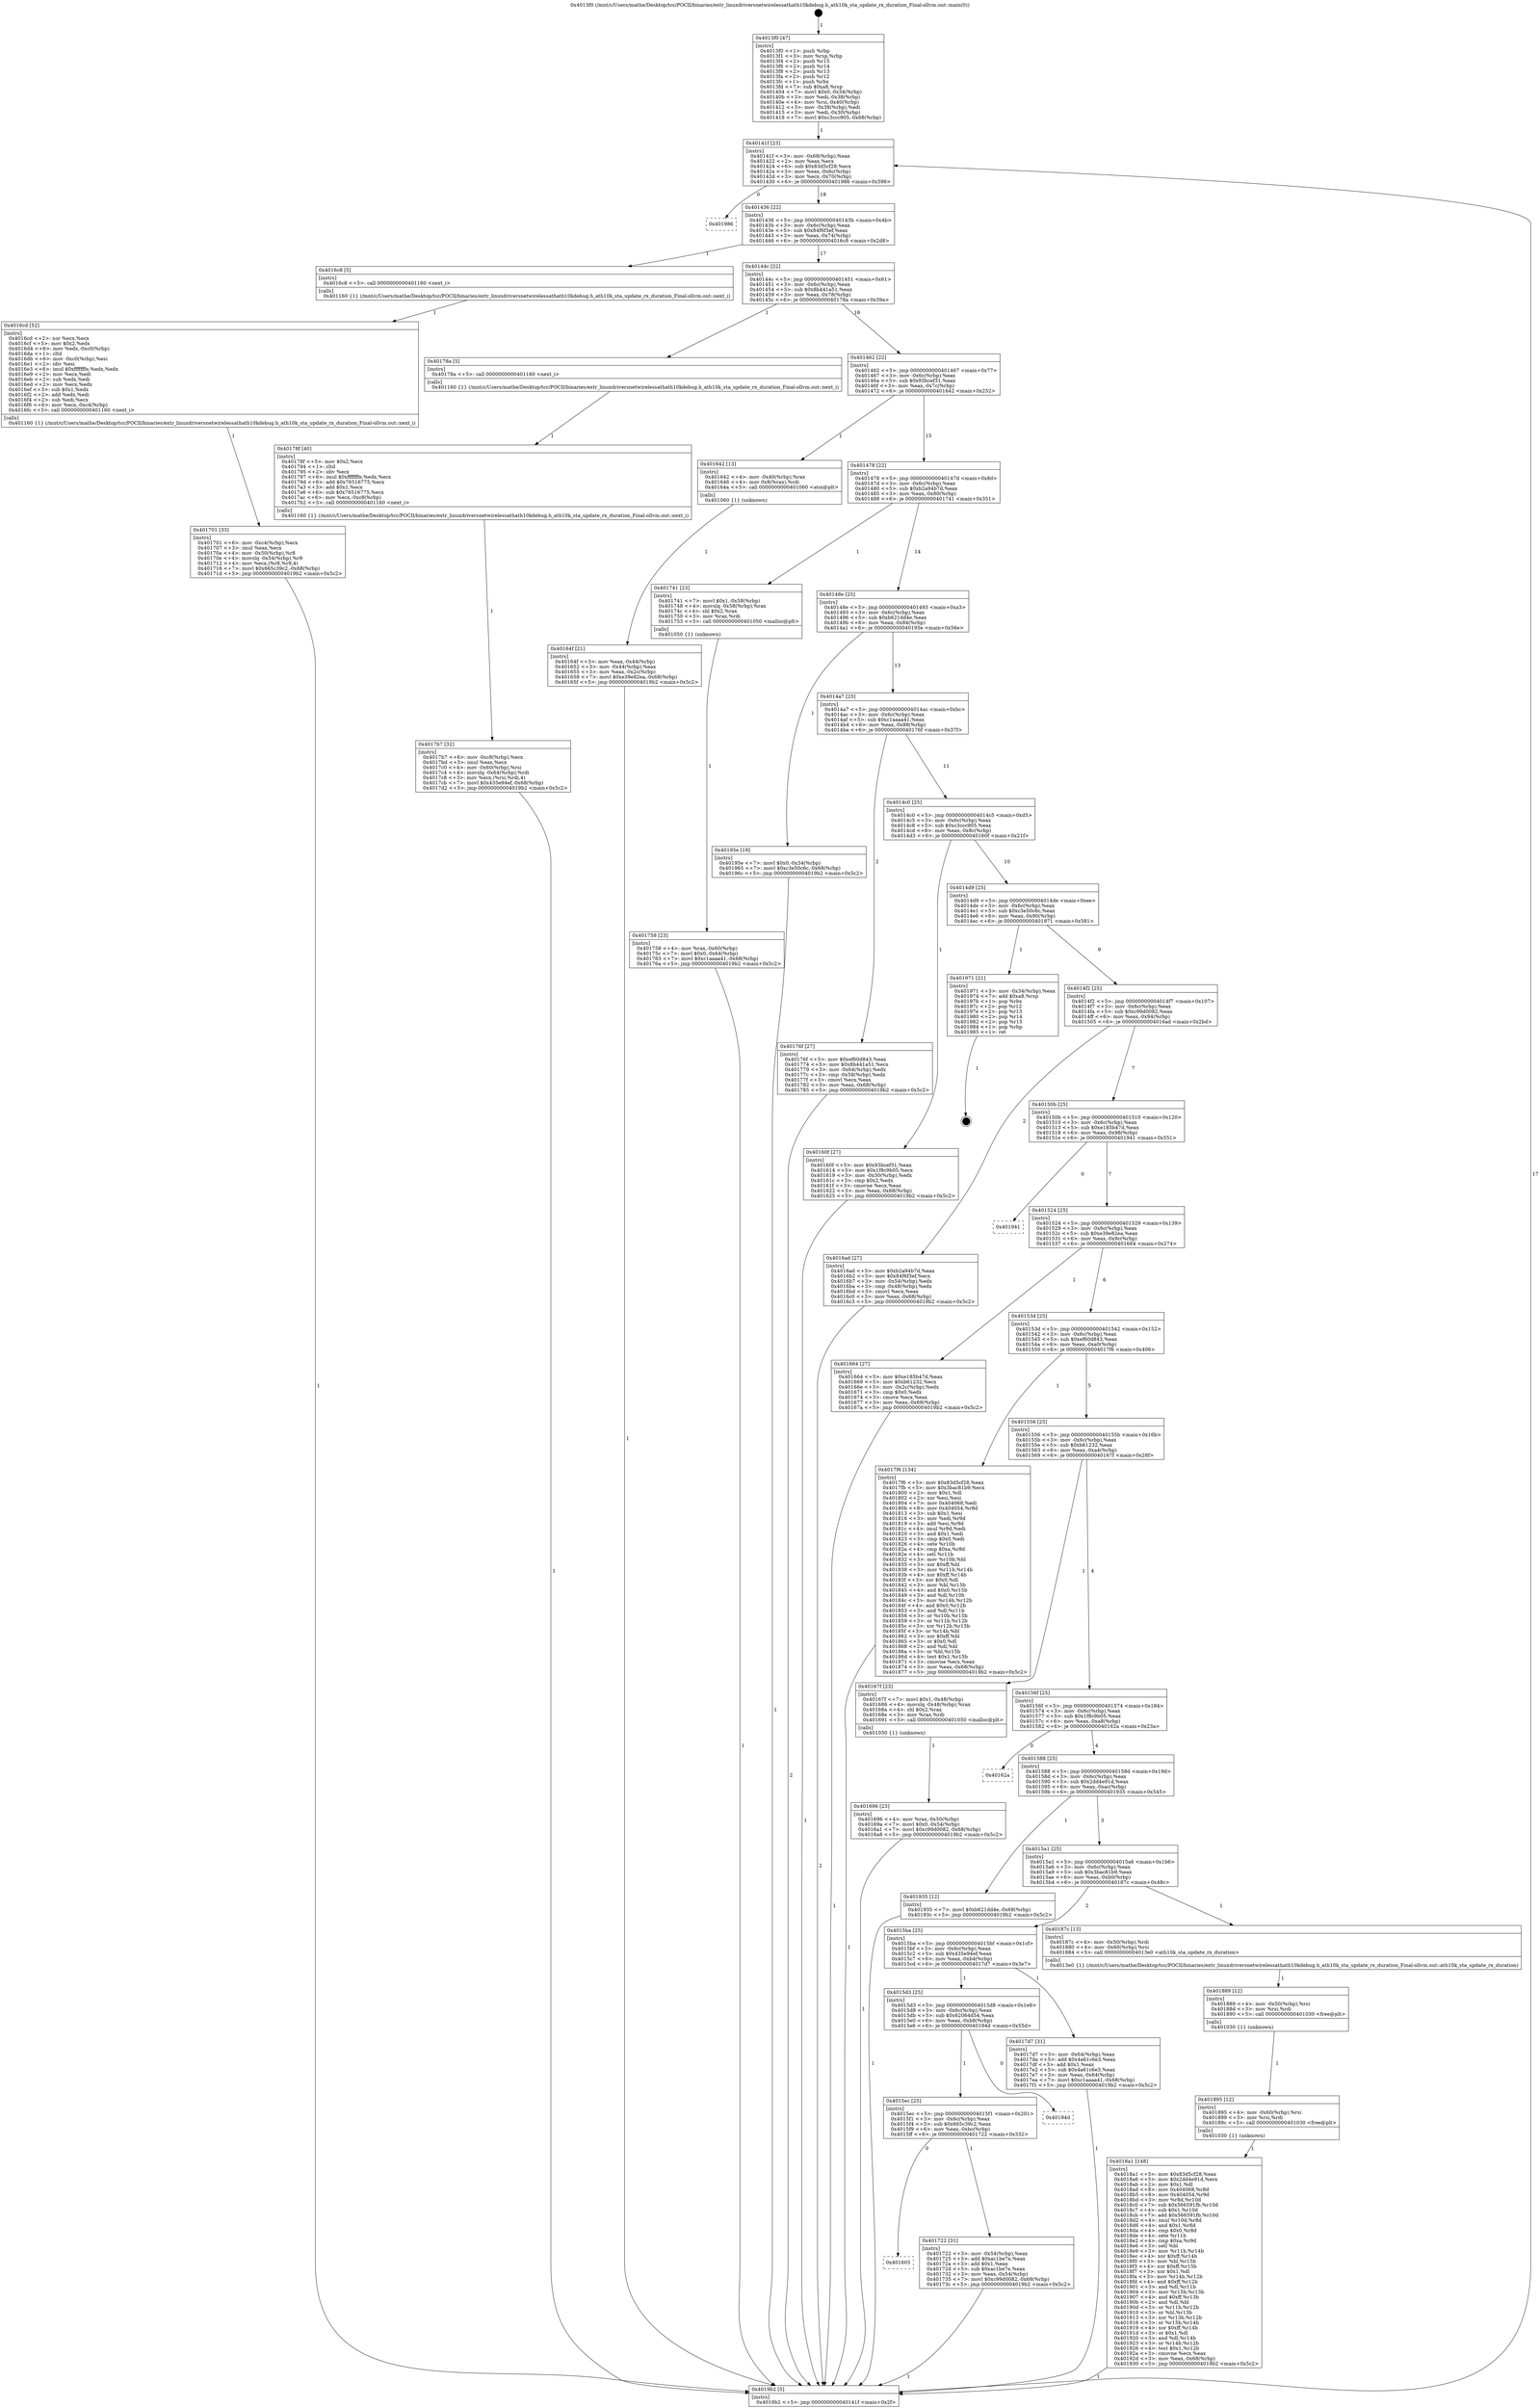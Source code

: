 digraph "0x4013f0" {
  label = "0x4013f0 (/mnt/c/Users/mathe/Desktop/tcc/POCII/binaries/extr_linuxdriversnetwirelessathath10kdebug.h_ath10k_sta_update_rx_duration_Final-ollvm.out::main(0))"
  labelloc = "t"
  node[shape=record]

  Entry [label="",width=0.3,height=0.3,shape=circle,fillcolor=black,style=filled]
  "0x40141f" [label="{
     0x40141f [23]\l
     | [instrs]\l
     &nbsp;&nbsp;0x40141f \<+3\>: mov -0x68(%rbp),%eax\l
     &nbsp;&nbsp;0x401422 \<+2\>: mov %eax,%ecx\l
     &nbsp;&nbsp;0x401424 \<+6\>: sub $0x83d5cf28,%ecx\l
     &nbsp;&nbsp;0x40142a \<+3\>: mov %eax,-0x6c(%rbp)\l
     &nbsp;&nbsp;0x40142d \<+3\>: mov %ecx,-0x70(%rbp)\l
     &nbsp;&nbsp;0x401430 \<+6\>: je 0000000000401986 \<main+0x596\>\l
  }"]
  "0x401986" [label="{
     0x401986\l
  }", style=dashed]
  "0x401436" [label="{
     0x401436 [22]\l
     | [instrs]\l
     &nbsp;&nbsp;0x401436 \<+5\>: jmp 000000000040143b \<main+0x4b\>\l
     &nbsp;&nbsp;0x40143b \<+3\>: mov -0x6c(%rbp),%eax\l
     &nbsp;&nbsp;0x40143e \<+5\>: sub $0x84f6f3ef,%eax\l
     &nbsp;&nbsp;0x401443 \<+3\>: mov %eax,-0x74(%rbp)\l
     &nbsp;&nbsp;0x401446 \<+6\>: je 00000000004016c8 \<main+0x2d8\>\l
  }"]
  Exit [label="",width=0.3,height=0.3,shape=circle,fillcolor=black,style=filled,peripheries=2]
  "0x4016c8" [label="{
     0x4016c8 [5]\l
     | [instrs]\l
     &nbsp;&nbsp;0x4016c8 \<+5\>: call 0000000000401160 \<next_i\>\l
     | [calls]\l
     &nbsp;&nbsp;0x401160 \{1\} (/mnt/c/Users/mathe/Desktop/tcc/POCII/binaries/extr_linuxdriversnetwirelessathath10kdebug.h_ath10k_sta_update_rx_duration_Final-ollvm.out::next_i)\l
  }"]
  "0x40144c" [label="{
     0x40144c [22]\l
     | [instrs]\l
     &nbsp;&nbsp;0x40144c \<+5\>: jmp 0000000000401451 \<main+0x61\>\l
     &nbsp;&nbsp;0x401451 \<+3\>: mov -0x6c(%rbp),%eax\l
     &nbsp;&nbsp;0x401454 \<+5\>: sub $0x8b441a51,%eax\l
     &nbsp;&nbsp;0x401459 \<+3\>: mov %eax,-0x78(%rbp)\l
     &nbsp;&nbsp;0x40145c \<+6\>: je 000000000040178a \<main+0x39a\>\l
  }"]
  "0x4018a1" [label="{
     0x4018a1 [148]\l
     | [instrs]\l
     &nbsp;&nbsp;0x4018a1 \<+5\>: mov $0x83d5cf28,%eax\l
     &nbsp;&nbsp;0x4018a6 \<+5\>: mov $0x2dd4e91d,%ecx\l
     &nbsp;&nbsp;0x4018ab \<+2\>: mov $0x1,%dl\l
     &nbsp;&nbsp;0x4018ad \<+8\>: mov 0x404068,%r8d\l
     &nbsp;&nbsp;0x4018b5 \<+8\>: mov 0x404054,%r9d\l
     &nbsp;&nbsp;0x4018bd \<+3\>: mov %r8d,%r10d\l
     &nbsp;&nbsp;0x4018c0 \<+7\>: sub $0x566591fb,%r10d\l
     &nbsp;&nbsp;0x4018c7 \<+4\>: sub $0x1,%r10d\l
     &nbsp;&nbsp;0x4018cb \<+7\>: add $0x566591fb,%r10d\l
     &nbsp;&nbsp;0x4018d2 \<+4\>: imul %r10d,%r8d\l
     &nbsp;&nbsp;0x4018d6 \<+4\>: and $0x1,%r8d\l
     &nbsp;&nbsp;0x4018da \<+4\>: cmp $0x0,%r8d\l
     &nbsp;&nbsp;0x4018de \<+4\>: sete %r11b\l
     &nbsp;&nbsp;0x4018e2 \<+4\>: cmp $0xa,%r9d\l
     &nbsp;&nbsp;0x4018e6 \<+3\>: setl %bl\l
     &nbsp;&nbsp;0x4018e9 \<+3\>: mov %r11b,%r14b\l
     &nbsp;&nbsp;0x4018ec \<+4\>: xor $0xff,%r14b\l
     &nbsp;&nbsp;0x4018f0 \<+3\>: mov %bl,%r15b\l
     &nbsp;&nbsp;0x4018f3 \<+4\>: xor $0xff,%r15b\l
     &nbsp;&nbsp;0x4018f7 \<+3\>: xor $0x1,%dl\l
     &nbsp;&nbsp;0x4018fa \<+3\>: mov %r14b,%r12b\l
     &nbsp;&nbsp;0x4018fd \<+4\>: and $0xff,%r12b\l
     &nbsp;&nbsp;0x401901 \<+3\>: and %dl,%r11b\l
     &nbsp;&nbsp;0x401904 \<+3\>: mov %r15b,%r13b\l
     &nbsp;&nbsp;0x401907 \<+4\>: and $0xff,%r13b\l
     &nbsp;&nbsp;0x40190b \<+2\>: and %dl,%bl\l
     &nbsp;&nbsp;0x40190d \<+3\>: or %r11b,%r12b\l
     &nbsp;&nbsp;0x401910 \<+3\>: or %bl,%r13b\l
     &nbsp;&nbsp;0x401913 \<+3\>: xor %r13b,%r12b\l
     &nbsp;&nbsp;0x401916 \<+3\>: or %r15b,%r14b\l
     &nbsp;&nbsp;0x401919 \<+4\>: xor $0xff,%r14b\l
     &nbsp;&nbsp;0x40191d \<+3\>: or $0x1,%dl\l
     &nbsp;&nbsp;0x401920 \<+3\>: and %dl,%r14b\l
     &nbsp;&nbsp;0x401923 \<+3\>: or %r14b,%r12b\l
     &nbsp;&nbsp;0x401926 \<+4\>: test $0x1,%r12b\l
     &nbsp;&nbsp;0x40192a \<+3\>: cmovne %ecx,%eax\l
     &nbsp;&nbsp;0x40192d \<+3\>: mov %eax,-0x68(%rbp)\l
     &nbsp;&nbsp;0x401930 \<+5\>: jmp 00000000004019b2 \<main+0x5c2\>\l
  }"]
  "0x40178a" [label="{
     0x40178a [5]\l
     | [instrs]\l
     &nbsp;&nbsp;0x40178a \<+5\>: call 0000000000401160 \<next_i\>\l
     | [calls]\l
     &nbsp;&nbsp;0x401160 \{1\} (/mnt/c/Users/mathe/Desktop/tcc/POCII/binaries/extr_linuxdriversnetwirelessathath10kdebug.h_ath10k_sta_update_rx_duration_Final-ollvm.out::next_i)\l
  }"]
  "0x401462" [label="{
     0x401462 [22]\l
     | [instrs]\l
     &nbsp;&nbsp;0x401462 \<+5\>: jmp 0000000000401467 \<main+0x77\>\l
     &nbsp;&nbsp;0x401467 \<+3\>: mov -0x6c(%rbp),%eax\l
     &nbsp;&nbsp;0x40146a \<+5\>: sub $0x93bcef31,%eax\l
     &nbsp;&nbsp;0x40146f \<+3\>: mov %eax,-0x7c(%rbp)\l
     &nbsp;&nbsp;0x401472 \<+6\>: je 0000000000401642 \<main+0x252\>\l
  }"]
  "0x401895" [label="{
     0x401895 [12]\l
     | [instrs]\l
     &nbsp;&nbsp;0x401895 \<+4\>: mov -0x60(%rbp),%rsi\l
     &nbsp;&nbsp;0x401899 \<+3\>: mov %rsi,%rdi\l
     &nbsp;&nbsp;0x40189c \<+5\>: call 0000000000401030 \<free@plt\>\l
     | [calls]\l
     &nbsp;&nbsp;0x401030 \{1\} (unknown)\l
  }"]
  "0x401642" [label="{
     0x401642 [13]\l
     | [instrs]\l
     &nbsp;&nbsp;0x401642 \<+4\>: mov -0x40(%rbp),%rax\l
     &nbsp;&nbsp;0x401646 \<+4\>: mov 0x8(%rax),%rdi\l
     &nbsp;&nbsp;0x40164a \<+5\>: call 0000000000401060 \<atoi@plt\>\l
     | [calls]\l
     &nbsp;&nbsp;0x401060 \{1\} (unknown)\l
  }"]
  "0x401478" [label="{
     0x401478 [22]\l
     | [instrs]\l
     &nbsp;&nbsp;0x401478 \<+5\>: jmp 000000000040147d \<main+0x8d\>\l
     &nbsp;&nbsp;0x40147d \<+3\>: mov -0x6c(%rbp),%eax\l
     &nbsp;&nbsp;0x401480 \<+5\>: sub $0xb2a94b7d,%eax\l
     &nbsp;&nbsp;0x401485 \<+3\>: mov %eax,-0x80(%rbp)\l
     &nbsp;&nbsp;0x401488 \<+6\>: je 0000000000401741 \<main+0x351\>\l
  }"]
  "0x401889" [label="{
     0x401889 [12]\l
     | [instrs]\l
     &nbsp;&nbsp;0x401889 \<+4\>: mov -0x50(%rbp),%rsi\l
     &nbsp;&nbsp;0x40188d \<+3\>: mov %rsi,%rdi\l
     &nbsp;&nbsp;0x401890 \<+5\>: call 0000000000401030 \<free@plt\>\l
     | [calls]\l
     &nbsp;&nbsp;0x401030 \{1\} (unknown)\l
  }"]
  "0x401741" [label="{
     0x401741 [23]\l
     | [instrs]\l
     &nbsp;&nbsp;0x401741 \<+7\>: movl $0x1,-0x58(%rbp)\l
     &nbsp;&nbsp;0x401748 \<+4\>: movslq -0x58(%rbp),%rax\l
     &nbsp;&nbsp;0x40174c \<+4\>: shl $0x2,%rax\l
     &nbsp;&nbsp;0x401750 \<+3\>: mov %rax,%rdi\l
     &nbsp;&nbsp;0x401753 \<+5\>: call 0000000000401050 \<malloc@plt\>\l
     | [calls]\l
     &nbsp;&nbsp;0x401050 \{1\} (unknown)\l
  }"]
  "0x40148e" [label="{
     0x40148e [25]\l
     | [instrs]\l
     &nbsp;&nbsp;0x40148e \<+5\>: jmp 0000000000401493 \<main+0xa3\>\l
     &nbsp;&nbsp;0x401493 \<+3\>: mov -0x6c(%rbp),%eax\l
     &nbsp;&nbsp;0x401496 \<+5\>: sub $0xb621dd4e,%eax\l
     &nbsp;&nbsp;0x40149b \<+6\>: mov %eax,-0x84(%rbp)\l
     &nbsp;&nbsp;0x4014a1 \<+6\>: je 000000000040195e \<main+0x56e\>\l
  }"]
  "0x4017b7" [label="{
     0x4017b7 [32]\l
     | [instrs]\l
     &nbsp;&nbsp;0x4017b7 \<+6\>: mov -0xc8(%rbp),%ecx\l
     &nbsp;&nbsp;0x4017bd \<+3\>: imul %eax,%ecx\l
     &nbsp;&nbsp;0x4017c0 \<+4\>: mov -0x60(%rbp),%rsi\l
     &nbsp;&nbsp;0x4017c4 \<+4\>: movslq -0x64(%rbp),%rdi\l
     &nbsp;&nbsp;0x4017c8 \<+3\>: mov %ecx,(%rsi,%rdi,4)\l
     &nbsp;&nbsp;0x4017cb \<+7\>: movl $0x435e94ef,-0x68(%rbp)\l
     &nbsp;&nbsp;0x4017d2 \<+5\>: jmp 00000000004019b2 \<main+0x5c2\>\l
  }"]
  "0x40195e" [label="{
     0x40195e [19]\l
     | [instrs]\l
     &nbsp;&nbsp;0x40195e \<+7\>: movl $0x0,-0x34(%rbp)\l
     &nbsp;&nbsp;0x401965 \<+7\>: movl $0xc3e50c6c,-0x68(%rbp)\l
     &nbsp;&nbsp;0x40196c \<+5\>: jmp 00000000004019b2 \<main+0x5c2\>\l
  }"]
  "0x4014a7" [label="{
     0x4014a7 [25]\l
     | [instrs]\l
     &nbsp;&nbsp;0x4014a7 \<+5\>: jmp 00000000004014ac \<main+0xbc\>\l
     &nbsp;&nbsp;0x4014ac \<+3\>: mov -0x6c(%rbp),%eax\l
     &nbsp;&nbsp;0x4014af \<+5\>: sub $0xc1aaaa41,%eax\l
     &nbsp;&nbsp;0x4014b4 \<+6\>: mov %eax,-0x88(%rbp)\l
     &nbsp;&nbsp;0x4014ba \<+6\>: je 000000000040176f \<main+0x37f\>\l
  }"]
  "0x40178f" [label="{
     0x40178f [40]\l
     | [instrs]\l
     &nbsp;&nbsp;0x40178f \<+5\>: mov $0x2,%ecx\l
     &nbsp;&nbsp;0x401794 \<+1\>: cltd\l
     &nbsp;&nbsp;0x401795 \<+2\>: idiv %ecx\l
     &nbsp;&nbsp;0x401797 \<+6\>: imul $0xfffffffe,%edx,%ecx\l
     &nbsp;&nbsp;0x40179d \<+6\>: add $0x76516775,%ecx\l
     &nbsp;&nbsp;0x4017a3 \<+3\>: add $0x1,%ecx\l
     &nbsp;&nbsp;0x4017a6 \<+6\>: sub $0x76516775,%ecx\l
     &nbsp;&nbsp;0x4017ac \<+6\>: mov %ecx,-0xc8(%rbp)\l
     &nbsp;&nbsp;0x4017b2 \<+5\>: call 0000000000401160 \<next_i\>\l
     | [calls]\l
     &nbsp;&nbsp;0x401160 \{1\} (/mnt/c/Users/mathe/Desktop/tcc/POCII/binaries/extr_linuxdriversnetwirelessathath10kdebug.h_ath10k_sta_update_rx_duration_Final-ollvm.out::next_i)\l
  }"]
  "0x40176f" [label="{
     0x40176f [27]\l
     | [instrs]\l
     &nbsp;&nbsp;0x40176f \<+5\>: mov $0xef60d843,%eax\l
     &nbsp;&nbsp;0x401774 \<+5\>: mov $0x8b441a51,%ecx\l
     &nbsp;&nbsp;0x401779 \<+3\>: mov -0x64(%rbp),%edx\l
     &nbsp;&nbsp;0x40177c \<+3\>: cmp -0x58(%rbp),%edx\l
     &nbsp;&nbsp;0x40177f \<+3\>: cmovl %ecx,%eax\l
     &nbsp;&nbsp;0x401782 \<+3\>: mov %eax,-0x68(%rbp)\l
     &nbsp;&nbsp;0x401785 \<+5\>: jmp 00000000004019b2 \<main+0x5c2\>\l
  }"]
  "0x4014c0" [label="{
     0x4014c0 [25]\l
     | [instrs]\l
     &nbsp;&nbsp;0x4014c0 \<+5\>: jmp 00000000004014c5 \<main+0xd5\>\l
     &nbsp;&nbsp;0x4014c5 \<+3\>: mov -0x6c(%rbp),%eax\l
     &nbsp;&nbsp;0x4014c8 \<+5\>: sub $0xc3ccc905,%eax\l
     &nbsp;&nbsp;0x4014cd \<+6\>: mov %eax,-0x8c(%rbp)\l
     &nbsp;&nbsp;0x4014d3 \<+6\>: je 000000000040160f \<main+0x21f\>\l
  }"]
  "0x401758" [label="{
     0x401758 [23]\l
     | [instrs]\l
     &nbsp;&nbsp;0x401758 \<+4\>: mov %rax,-0x60(%rbp)\l
     &nbsp;&nbsp;0x40175c \<+7\>: movl $0x0,-0x64(%rbp)\l
     &nbsp;&nbsp;0x401763 \<+7\>: movl $0xc1aaaa41,-0x68(%rbp)\l
     &nbsp;&nbsp;0x40176a \<+5\>: jmp 00000000004019b2 \<main+0x5c2\>\l
  }"]
  "0x40160f" [label="{
     0x40160f [27]\l
     | [instrs]\l
     &nbsp;&nbsp;0x40160f \<+5\>: mov $0x93bcef31,%eax\l
     &nbsp;&nbsp;0x401614 \<+5\>: mov $0x1f8c9b05,%ecx\l
     &nbsp;&nbsp;0x401619 \<+3\>: mov -0x30(%rbp),%edx\l
     &nbsp;&nbsp;0x40161c \<+3\>: cmp $0x2,%edx\l
     &nbsp;&nbsp;0x40161f \<+3\>: cmovne %ecx,%eax\l
     &nbsp;&nbsp;0x401622 \<+3\>: mov %eax,-0x68(%rbp)\l
     &nbsp;&nbsp;0x401625 \<+5\>: jmp 00000000004019b2 \<main+0x5c2\>\l
  }"]
  "0x4014d9" [label="{
     0x4014d9 [25]\l
     | [instrs]\l
     &nbsp;&nbsp;0x4014d9 \<+5\>: jmp 00000000004014de \<main+0xee\>\l
     &nbsp;&nbsp;0x4014de \<+3\>: mov -0x6c(%rbp),%eax\l
     &nbsp;&nbsp;0x4014e1 \<+5\>: sub $0xc3e50c6c,%eax\l
     &nbsp;&nbsp;0x4014e6 \<+6\>: mov %eax,-0x90(%rbp)\l
     &nbsp;&nbsp;0x4014ec \<+6\>: je 0000000000401971 \<main+0x581\>\l
  }"]
  "0x4019b2" [label="{
     0x4019b2 [5]\l
     | [instrs]\l
     &nbsp;&nbsp;0x4019b2 \<+5\>: jmp 000000000040141f \<main+0x2f\>\l
  }"]
  "0x4013f0" [label="{
     0x4013f0 [47]\l
     | [instrs]\l
     &nbsp;&nbsp;0x4013f0 \<+1\>: push %rbp\l
     &nbsp;&nbsp;0x4013f1 \<+3\>: mov %rsp,%rbp\l
     &nbsp;&nbsp;0x4013f4 \<+2\>: push %r15\l
     &nbsp;&nbsp;0x4013f6 \<+2\>: push %r14\l
     &nbsp;&nbsp;0x4013f8 \<+2\>: push %r13\l
     &nbsp;&nbsp;0x4013fa \<+2\>: push %r12\l
     &nbsp;&nbsp;0x4013fc \<+1\>: push %rbx\l
     &nbsp;&nbsp;0x4013fd \<+7\>: sub $0xa8,%rsp\l
     &nbsp;&nbsp;0x401404 \<+7\>: movl $0x0,-0x34(%rbp)\l
     &nbsp;&nbsp;0x40140b \<+3\>: mov %edi,-0x38(%rbp)\l
     &nbsp;&nbsp;0x40140e \<+4\>: mov %rsi,-0x40(%rbp)\l
     &nbsp;&nbsp;0x401412 \<+3\>: mov -0x38(%rbp),%edi\l
     &nbsp;&nbsp;0x401415 \<+3\>: mov %edi,-0x30(%rbp)\l
     &nbsp;&nbsp;0x401418 \<+7\>: movl $0xc3ccc905,-0x68(%rbp)\l
  }"]
  "0x40164f" [label="{
     0x40164f [21]\l
     | [instrs]\l
     &nbsp;&nbsp;0x40164f \<+3\>: mov %eax,-0x44(%rbp)\l
     &nbsp;&nbsp;0x401652 \<+3\>: mov -0x44(%rbp),%eax\l
     &nbsp;&nbsp;0x401655 \<+3\>: mov %eax,-0x2c(%rbp)\l
     &nbsp;&nbsp;0x401658 \<+7\>: movl $0xe39e82ea,-0x68(%rbp)\l
     &nbsp;&nbsp;0x40165f \<+5\>: jmp 00000000004019b2 \<main+0x5c2\>\l
  }"]
  "0x401605" [label="{
     0x401605\l
  }", style=dashed]
  "0x401971" [label="{
     0x401971 [21]\l
     | [instrs]\l
     &nbsp;&nbsp;0x401971 \<+3\>: mov -0x34(%rbp),%eax\l
     &nbsp;&nbsp;0x401974 \<+7\>: add $0xa8,%rsp\l
     &nbsp;&nbsp;0x40197b \<+1\>: pop %rbx\l
     &nbsp;&nbsp;0x40197c \<+2\>: pop %r12\l
     &nbsp;&nbsp;0x40197e \<+2\>: pop %r13\l
     &nbsp;&nbsp;0x401980 \<+2\>: pop %r14\l
     &nbsp;&nbsp;0x401982 \<+2\>: pop %r15\l
     &nbsp;&nbsp;0x401984 \<+1\>: pop %rbp\l
     &nbsp;&nbsp;0x401985 \<+1\>: ret\l
  }"]
  "0x4014f2" [label="{
     0x4014f2 [25]\l
     | [instrs]\l
     &nbsp;&nbsp;0x4014f2 \<+5\>: jmp 00000000004014f7 \<main+0x107\>\l
     &nbsp;&nbsp;0x4014f7 \<+3\>: mov -0x6c(%rbp),%eax\l
     &nbsp;&nbsp;0x4014fa \<+5\>: sub $0xc99d0082,%eax\l
     &nbsp;&nbsp;0x4014ff \<+6\>: mov %eax,-0x94(%rbp)\l
     &nbsp;&nbsp;0x401505 \<+6\>: je 00000000004016ad \<main+0x2bd\>\l
  }"]
  "0x401722" [label="{
     0x401722 [31]\l
     | [instrs]\l
     &nbsp;&nbsp;0x401722 \<+3\>: mov -0x54(%rbp),%eax\l
     &nbsp;&nbsp;0x401725 \<+5\>: add $0xac1be7e,%eax\l
     &nbsp;&nbsp;0x40172a \<+3\>: add $0x1,%eax\l
     &nbsp;&nbsp;0x40172d \<+5\>: sub $0xac1be7e,%eax\l
     &nbsp;&nbsp;0x401732 \<+3\>: mov %eax,-0x54(%rbp)\l
     &nbsp;&nbsp;0x401735 \<+7\>: movl $0xc99d0082,-0x68(%rbp)\l
     &nbsp;&nbsp;0x40173c \<+5\>: jmp 00000000004019b2 \<main+0x5c2\>\l
  }"]
  "0x4016ad" [label="{
     0x4016ad [27]\l
     | [instrs]\l
     &nbsp;&nbsp;0x4016ad \<+5\>: mov $0xb2a94b7d,%eax\l
     &nbsp;&nbsp;0x4016b2 \<+5\>: mov $0x84f6f3ef,%ecx\l
     &nbsp;&nbsp;0x4016b7 \<+3\>: mov -0x54(%rbp),%edx\l
     &nbsp;&nbsp;0x4016ba \<+3\>: cmp -0x48(%rbp),%edx\l
     &nbsp;&nbsp;0x4016bd \<+3\>: cmovl %ecx,%eax\l
     &nbsp;&nbsp;0x4016c0 \<+3\>: mov %eax,-0x68(%rbp)\l
     &nbsp;&nbsp;0x4016c3 \<+5\>: jmp 00000000004019b2 \<main+0x5c2\>\l
  }"]
  "0x40150b" [label="{
     0x40150b [25]\l
     | [instrs]\l
     &nbsp;&nbsp;0x40150b \<+5\>: jmp 0000000000401510 \<main+0x120\>\l
     &nbsp;&nbsp;0x401510 \<+3\>: mov -0x6c(%rbp),%eax\l
     &nbsp;&nbsp;0x401513 \<+5\>: sub $0xe185b47d,%eax\l
     &nbsp;&nbsp;0x401518 \<+6\>: mov %eax,-0x98(%rbp)\l
     &nbsp;&nbsp;0x40151e \<+6\>: je 0000000000401941 \<main+0x551\>\l
  }"]
  "0x4015ec" [label="{
     0x4015ec [25]\l
     | [instrs]\l
     &nbsp;&nbsp;0x4015ec \<+5\>: jmp 00000000004015f1 \<main+0x201\>\l
     &nbsp;&nbsp;0x4015f1 \<+3\>: mov -0x6c(%rbp),%eax\l
     &nbsp;&nbsp;0x4015f4 \<+5\>: sub $0x665c39c2,%eax\l
     &nbsp;&nbsp;0x4015f9 \<+6\>: mov %eax,-0xbc(%rbp)\l
     &nbsp;&nbsp;0x4015ff \<+6\>: je 0000000000401722 \<main+0x332\>\l
  }"]
  "0x401941" [label="{
     0x401941\l
  }", style=dashed]
  "0x401524" [label="{
     0x401524 [25]\l
     | [instrs]\l
     &nbsp;&nbsp;0x401524 \<+5\>: jmp 0000000000401529 \<main+0x139\>\l
     &nbsp;&nbsp;0x401529 \<+3\>: mov -0x6c(%rbp),%eax\l
     &nbsp;&nbsp;0x40152c \<+5\>: sub $0xe39e82ea,%eax\l
     &nbsp;&nbsp;0x401531 \<+6\>: mov %eax,-0x9c(%rbp)\l
     &nbsp;&nbsp;0x401537 \<+6\>: je 0000000000401664 \<main+0x274\>\l
  }"]
  "0x40194d" [label="{
     0x40194d\l
  }", style=dashed]
  "0x401664" [label="{
     0x401664 [27]\l
     | [instrs]\l
     &nbsp;&nbsp;0x401664 \<+5\>: mov $0xe185b47d,%eax\l
     &nbsp;&nbsp;0x401669 \<+5\>: mov $0xb61232,%ecx\l
     &nbsp;&nbsp;0x40166e \<+3\>: mov -0x2c(%rbp),%edx\l
     &nbsp;&nbsp;0x401671 \<+3\>: cmp $0x0,%edx\l
     &nbsp;&nbsp;0x401674 \<+3\>: cmove %ecx,%eax\l
     &nbsp;&nbsp;0x401677 \<+3\>: mov %eax,-0x68(%rbp)\l
     &nbsp;&nbsp;0x40167a \<+5\>: jmp 00000000004019b2 \<main+0x5c2\>\l
  }"]
  "0x40153d" [label="{
     0x40153d [25]\l
     | [instrs]\l
     &nbsp;&nbsp;0x40153d \<+5\>: jmp 0000000000401542 \<main+0x152\>\l
     &nbsp;&nbsp;0x401542 \<+3\>: mov -0x6c(%rbp),%eax\l
     &nbsp;&nbsp;0x401545 \<+5\>: sub $0xef60d843,%eax\l
     &nbsp;&nbsp;0x40154a \<+6\>: mov %eax,-0xa0(%rbp)\l
     &nbsp;&nbsp;0x401550 \<+6\>: je 00000000004017f6 \<main+0x406\>\l
  }"]
  "0x4015d3" [label="{
     0x4015d3 [25]\l
     | [instrs]\l
     &nbsp;&nbsp;0x4015d3 \<+5\>: jmp 00000000004015d8 \<main+0x1e8\>\l
     &nbsp;&nbsp;0x4015d8 \<+3\>: mov -0x6c(%rbp),%eax\l
     &nbsp;&nbsp;0x4015db \<+5\>: sub $0x62064d54,%eax\l
     &nbsp;&nbsp;0x4015e0 \<+6\>: mov %eax,-0xb8(%rbp)\l
     &nbsp;&nbsp;0x4015e6 \<+6\>: je 000000000040194d \<main+0x55d\>\l
  }"]
  "0x4017f6" [label="{
     0x4017f6 [134]\l
     | [instrs]\l
     &nbsp;&nbsp;0x4017f6 \<+5\>: mov $0x83d5cf28,%eax\l
     &nbsp;&nbsp;0x4017fb \<+5\>: mov $0x3bac81b9,%ecx\l
     &nbsp;&nbsp;0x401800 \<+2\>: mov $0x1,%dl\l
     &nbsp;&nbsp;0x401802 \<+2\>: xor %esi,%esi\l
     &nbsp;&nbsp;0x401804 \<+7\>: mov 0x404068,%edi\l
     &nbsp;&nbsp;0x40180b \<+8\>: mov 0x404054,%r8d\l
     &nbsp;&nbsp;0x401813 \<+3\>: sub $0x1,%esi\l
     &nbsp;&nbsp;0x401816 \<+3\>: mov %edi,%r9d\l
     &nbsp;&nbsp;0x401819 \<+3\>: add %esi,%r9d\l
     &nbsp;&nbsp;0x40181c \<+4\>: imul %r9d,%edi\l
     &nbsp;&nbsp;0x401820 \<+3\>: and $0x1,%edi\l
     &nbsp;&nbsp;0x401823 \<+3\>: cmp $0x0,%edi\l
     &nbsp;&nbsp;0x401826 \<+4\>: sete %r10b\l
     &nbsp;&nbsp;0x40182a \<+4\>: cmp $0xa,%r8d\l
     &nbsp;&nbsp;0x40182e \<+4\>: setl %r11b\l
     &nbsp;&nbsp;0x401832 \<+3\>: mov %r10b,%bl\l
     &nbsp;&nbsp;0x401835 \<+3\>: xor $0xff,%bl\l
     &nbsp;&nbsp;0x401838 \<+3\>: mov %r11b,%r14b\l
     &nbsp;&nbsp;0x40183b \<+4\>: xor $0xff,%r14b\l
     &nbsp;&nbsp;0x40183f \<+3\>: xor $0x0,%dl\l
     &nbsp;&nbsp;0x401842 \<+3\>: mov %bl,%r15b\l
     &nbsp;&nbsp;0x401845 \<+4\>: and $0x0,%r15b\l
     &nbsp;&nbsp;0x401849 \<+3\>: and %dl,%r10b\l
     &nbsp;&nbsp;0x40184c \<+3\>: mov %r14b,%r12b\l
     &nbsp;&nbsp;0x40184f \<+4\>: and $0x0,%r12b\l
     &nbsp;&nbsp;0x401853 \<+3\>: and %dl,%r11b\l
     &nbsp;&nbsp;0x401856 \<+3\>: or %r10b,%r15b\l
     &nbsp;&nbsp;0x401859 \<+3\>: or %r11b,%r12b\l
     &nbsp;&nbsp;0x40185c \<+3\>: xor %r12b,%r15b\l
     &nbsp;&nbsp;0x40185f \<+3\>: or %r14b,%bl\l
     &nbsp;&nbsp;0x401862 \<+3\>: xor $0xff,%bl\l
     &nbsp;&nbsp;0x401865 \<+3\>: or $0x0,%dl\l
     &nbsp;&nbsp;0x401868 \<+2\>: and %dl,%bl\l
     &nbsp;&nbsp;0x40186a \<+3\>: or %bl,%r15b\l
     &nbsp;&nbsp;0x40186d \<+4\>: test $0x1,%r15b\l
     &nbsp;&nbsp;0x401871 \<+3\>: cmovne %ecx,%eax\l
     &nbsp;&nbsp;0x401874 \<+3\>: mov %eax,-0x68(%rbp)\l
     &nbsp;&nbsp;0x401877 \<+5\>: jmp 00000000004019b2 \<main+0x5c2\>\l
  }"]
  "0x401556" [label="{
     0x401556 [25]\l
     | [instrs]\l
     &nbsp;&nbsp;0x401556 \<+5\>: jmp 000000000040155b \<main+0x16b\>\l
     &nbsp;&nbsp;0x40155b \<+3\>: mov -0x6c(%rbp),%eax\l
     &nbsp;&nbsp;0x40155e \<+5\>: sub $0xb61232,%eax\l
     &nbsp;&nbsp;0x401563 \<+6\>: mov %eax,-0xa4(%rbp)\l
     &nbsp;&nbsp;0x401569 \<+6\>: je 000000000040167f \<main+0x28f\>\l
  }"]
  "0x4017d7" [label="{
     0x4017d7 [31]\l
     | [instrs]\l
     &nbsp;&nbsp;0x4017d7 \<+3\>: mov -0x64(%rbp),%eax\l
     &nbsp;&nbsp;0x4017da \<+5\>: add $0x4a61c6e3,%eax\l
     &nbsp;&nbsp;0x4017df \<+3\>: add $0x1,%eax\l
     &nbsp;&nbsp;0x4017e2 \<+5\>: sub $0x4a61c6e3,%eax\l
     &nbsp;&nbsp;0x4017e7 \<+3\>: mov %eax,-0x64(%rbp)\l
     &nbsp;&nbsp;0x4017ea \<+7\>: movl $0xc1aaaa41,-0x68(%rbp)\l
     &nbsp;&nbsp;0x4017f1 \<+5\>: jmp 00000000004019b2 \<main+0x5c2\>\l
  }"]
  "0x40167f" [label="{
     0x40167f [23]\l
     | [instrs]\l
     &nbsp;&nbsp;0x40167f \<+7\>: movl $0x1,-0x48(%rbp)\l
     &nbsp;&nbsp;0x401686 \<+4\>: movslq -0x48(%rbp),%rax\l
     &nbsp;&nbsp;0x40168a \<+4\>: shl $0x2,%rax\l
     &nbsp;&nbsp;0x40168e \<+3\>: mov %rax,%rdi\l
     &nbsp;&nbsp;0x401691 \<+5\>: call 0000000000401050 \<malloc@plt\>\l
     | [calls]\l
     &nbsp;&nbsp;0x401050 \{1\} (unknown)\l
  }"]
  "0x40156f" [label="{
     0x40156f [25]\l
     | [instrs]\l
     &nbsp;&nbsp;0x40156f \<+5\>: jmp 0000000000401574 \<main+0x184\>\l
     &nbsp;&nbsp;0x401574 \<+3\>: mov -0x6c(%rbp),%eax\l
     &nbsp;&nbsp;0x401577 \<+5\>: sub $0x1f8c9b05,%eax\l
     &nbsp;&nbsp;0x40157c \<+6\>: mov %eax,-0xa8(%rbp)\l
     &nbsp;&nbsp;0x401582 \<+6\>: je 000000000040162a \<main+0x23a\>\l
  }"]
  "0x401696" [label="{
     0x401696 [23]\l
     | [instrs]\l
     &nbsp;&nbsp;0x401696 \<+4\>: mov %rax,-0x50(%rbp)\l
     &nbsp;&nbsp;0x40169a \<+7\>: movl $0x0,-0x54(%rbp)\l
     &nbsp;&nbsp;0x4016a1 \<+7\>: movl $0xc99d0082,-0x68(%rbp)\l
     &nbsp;&nbsp;0x4016a8 \<+5\>: jmp 00000000004019b2 \<main+0x5c2\>\l
  }"]
  "0x4016cd" [label="{
     0x4016cd [52]\l
     | [instrs]\l
     &nbsp;&nbsp;0x4016cd \<+2\>: xor %ecx,%ecx\l
     &nbsp;&nbsp;0x4016cf \<+5\>: mov $0x2,%edx\l
     &nbsp;&nbsp;0x4016d4 \<+6\>: mov %edx,-0xc0(%rbp)\l
     &nbsp;&nbsp;0x4016da \<+1\>: cltd\l
     &nbsp;&nbsp;0x4016db \<+6\>: mov -0xc0(%rbp),%esi\l
     &nbsp;&nbsp;0x4016e1 \<+2\>: idiv %esi\l
     &nbsp;&nbsp;0x4016e3 \<+6\>: imul $0xfffffffe,%edx,%edx\l
     &nbsp;&nbsp;0x4016e9 \<+2\>: mov %ecx,%edi\l
     &nbsp;&nbsp;0x4016eb \<+2\>: sub %edx,%edi\l
     &nbsp;&nbsp;0x4016ed \<+2\>: mov %ecx,%edx\l
     &nbsp;&nbsp;0x4016ef \<+3\>: sub $0x1,%edx\l
     &nbsp;&nbsp;0x4016f2 \<+2\>: add %edx,%edi\l
     &nbsp;&nbsp;0x4016f4 \<+2\>: sub %edi,%ecx\l
     &nbsp;&nbsp;0x4016f6 \<+6\>: mov %ecx,-0xc4(%rbp)\l
     &nbsp;&nbsp;0x4016fc \<+5\>: call 0000000000401160 \<next_i\>\l
     | [calls]\l
     &nbsp;&nbsp;0x401160 \{1\} (/mnt/c/Users/mathe/Desktop/tcc/POCII/binaries/extr_linuxdriversnetwirelessathath10kdebug.h_ath10k_sta_update_rx_duration_Final-ollvm.out::next_i)\l
  }"]
  "0x401701" [label="{
     0x401701 [33]\l
     | [instrs]\l
     &nbsp;&nbsp;0x401701 \<+6\>: mov -0xc4(%rbp),%ecx\l
     &nbsp;&nbsp;0x401707 \<+3\>: imul %eax,%ecx\l
     &nbsp;&nbsp;0x40170a \<+4\>: mov -0x50(%rbp),%r8\l
     &nbsp;&nbsp;0x40170e \<+4\>: movslq -0x54(%rbp),%r9\l
     &nbsp;&nbsp;0x401712 \<+4\>: mov %ecx,(%r8,%r9,4)\l
     &nbsp;&nbsp;0x401716 \<+7\>: movl $0x665c39c2,-0x68(%rbp)\l
     &nbsp;&nbsp;0x40171d \<+5\>: jmp 00000000004019b2 \<main+0x5c2\>\l
  }"]
  "0x4015ba" [label="{
     0x4015ba [25]\l
     | [instrs]\l
     &nbsp;&nbsp;0x4015ba \<+5\>: jmp 00000000004015bf \<main+0x1cf\>\l
     &nbsp;&nbsp;0x4015bf \<+3\>: mov -0x6c(%rbp),%eax\l
     &nbsp;&nbsp;0x4015c2 \<+5\>: sub $0x435e94ef,%eax\l
     &nbsp;&nbsp;0x4015c7 \<+6\>: mov %eax,-0xb4(%rbp)\l
     &nbsp;&nbsp;0x4015cd \<+6\>: je 00000000004017d7 \<main+0x3e7\>\l
  }"]
  "0x40162a" [label="{
     0x40162a\l
  }", style=dashed]
  "0x401588" [label="{
     0x401588 [25]\l
     | [instrs]\l
     &nbsp;&nbsp;0x401588 \<+5\>: jmp 000000000040158d \<main+0x19d\>\l
     &nbsp;&nbsp;0x40158d \<+3\>: mov -0x6c(%rbp),%eax\l
     &nbsp;&nbsp;0x401590 \<+5\>: sub $0x2dd4e91d,%eax\l
     &nbsp;&nbsp;0x401595 \<+6\>: mov %eax,-0xac(%rbp)\l
     &nbsp;&nbsp;0x40159b \<+6\>: je 0000000000401935 \<main+0x545\>\l
  }"]
  "0x40187c" [label="{
     0x40187c [13]\l
     | [instrs]\l
     &nbsp;&nbsp;0x40187c \<+4\>: mov -0x50(%rbp),%rdi\l
     &nbsp;&nbsp;0x401880 \<+4\>: mov -0x60(%rbp),%rsi\l
     &nbsp;&nbsp;0x401884 \<+5\>: call 00000000004013e0 \<ath10k_sta_update_rx_duration\>\l
     | [calls]\l
     &nbsp;&nbsp;0x4013e0 \{1\} (/mnt/c/Users/mathe/Desktop/tcc/POCII/binaries/extr_linuxdriversnetwirelessathath10kdebug.h_ath10k_sta_update_rx_duration_Final-ollvm.out::ath10k_sta_update_rx_duration)\l
  }"]
  "0x401935" [label="{
     0x401935 [12]\l
     | [instrs]\l
     &nbsp;&nbsp;0x401935 \<+7\>: movl $0xb621dd4e,-0x68(%rbp)\l
     &nbsp;&nbsp;0x40193c \<+5\>: jmp 00000000004019b2 \<main+0x5c2\>\l
  }"]
  "0x4015a1" [label="{
     0x4015a1 [25]\l
     | [instrs]\l
     &nbsp;&nbsp;0x4015a1 \<+5\>: jmp 00000000004015a6 \<main+0x1b6\>\l
     &nbsp;&nbsp;0x4015a6 \<+3\>: mov -0x6c(%rbp),%eax\l
     &nbsp;&nbsp;0x4015a9 \<+5\>: sub $0x3bac81b9,%eax\l
     &nbsp;&nbsp;0x4015ae \<+6\>: mov %eax,-0xb0(%rbp)\l
     &nbsp;&nbsp;0x4015b4 \<+6\>: je 000000000040187c \<main+0x48c\>\l
  }"]
  Entry -> "0x4013f0" [label=" 1"]
  "0x40141f" -> "0x401986" [label=" 0"]
  "0x40141f" -> "0x401436" [label=" 18"]
  "0x401971" -> Exit [label=" 1"]
  "0x401436" -> "0x4016c8" [label=" 1"]
  "0x401436" -> "0x40144c" [label=" 17"]
  "0x40195e" -> "0x4019b2" [label=" 1"]
  "0x40144c" -> "0x40178a" [label=" 1"]
  "0x40144c" -> "0x401462" [label=" 16"]
  "0x401935" -> "0x4019b2" [label=" 1"]
  "0x401462" -> "0x401642" [label=" 1"]
  "0x401462" -> "0x401478" [label=" 15"]
  "0x4018a1" -> "0x4019b2" [label=" 1"]
  "0x401478" -> "0x401741" [label=" 1"]
  "0x401478" -> "0x40148e" [label=" 14"]
  "0x401895" -> "0x4018a1" [label=" 1"]
  "0x40148e" -> "0x40195e" [label=" 1"]
  "0x40148e" -> "0x4014a7" [label=" 13"]
  "0x401889" -> "0x401895" [label=" 1"]
  "0x4014a7" -> "0x40176f" [label=" 2"]
  "0x4014a7" -> "0x4014c0" [label=" 11"]
  "0x40187c" -> "0x401889" [label=" 1"]
  "0x4014c0" -> "0x40160f" [label=" 1"]
  "0x4014c0" -> "0x4014d9" [label=" 10"]
  "0x40160f" -> "0x4019b2" [label=" 1"]
  "0x4013f0" -> "0x40141f" [label=" 1"]
  "0x4019b2" -> "0x40141f" [label=" 17"]
  "0x401642" -> "0x40164f" [label=" 1"]
  "0x40164f" -> "0x4019b2" [label=" 1"]
  "0x4017f6" -> "0x4019b2" [label=" 1"]
  "0x4014d9" -> "0x401971" [label=" 1"]
  "0x4014d9" -> "0x4014f2" [label=" 9"]
  "0x4017d7" -> "0x4019b2" [label=" 1"]
  "0x4014f2" -> "0x4016ad" [label=" 2"]
  "0x4014f2" -> "0x40150b" [label=" 7"]
  "0x4017b7" -> "0x4019b2" [label=" 1"]
  "0x40150b" -> "0x401941" [label=" 0"]
  "0x40150b" -> "0x401524" [label=" 7"]
  "0x40178a" -> "0x40178f" [label=" 1"]
  "0x401524" -> "0x401664" [label=" 1"]
  "0x401524" -> "0x40153d" [label=" 6"]
  "0x401664" -> "0x4019b2" [label=" 1"]
  "0x40176f" -> "0x4019b2" [label=" 2"]
  "0x40153d" -> "0x4017f6" [label=" 1"]
  "0x40153d" -> "0x401556" [label=" 5"]
  "0x401741" -> "0x401758" [label=" 1"]
  "0x401556" -> "0x40167f" [label=" 1"]
  "0x401556" -> "0x40156f" [label=" 4"]
  "0x40167f" -> "0x401696" [label=" 1"]
  "0x401696" -> "0x4019b2" [label=" 1"]
  "0x4016ad" -> "0x4019b2" [label=" 2"]
  "0x4016c8" -> "0x4016cd" [label=" 1"]
  "0x4016cd" -> "0x401701" [label=" 1"]
  "0x401701" -> "0x4019b2" [label=" 1"]
  "0x401722" -> "0x4019b2" [label=" 1"]
  "0x40156f" -> "0x40162a" [label=" 0"]
  "0x40156f" -> "0x401588" [label=" 4"]
  "0x4015ec" -> "0x401722" [label=" 1"]
  "0x401588" -> "0x401935" [label=" 1"]
  "0x401588" -> "0x4015a1" [label=" 3"]
  "0x40178f" -> "0x4017b7" [label=" 1"]
  "0x4015a1" -> "0x40187c" [label=" 1"]
  "0x4015a1" -> "0x4015ba" [label=" 2"]
  "0x4015ec" -> "0x401605" [label=" 0"]
  "0x4015ba" -> "0x4017d7" [label=" 1"]
  "0x4015ba" -> "0x4015d3" [label=" 1"]
  "0x401758" -> "0x4019b2" [label=" 1"]
  "0x4015d3" -> "0x40194d" [label=" 0"]
  "0x4015d3" -> "0x4015ec" [label=" 1"]
}
